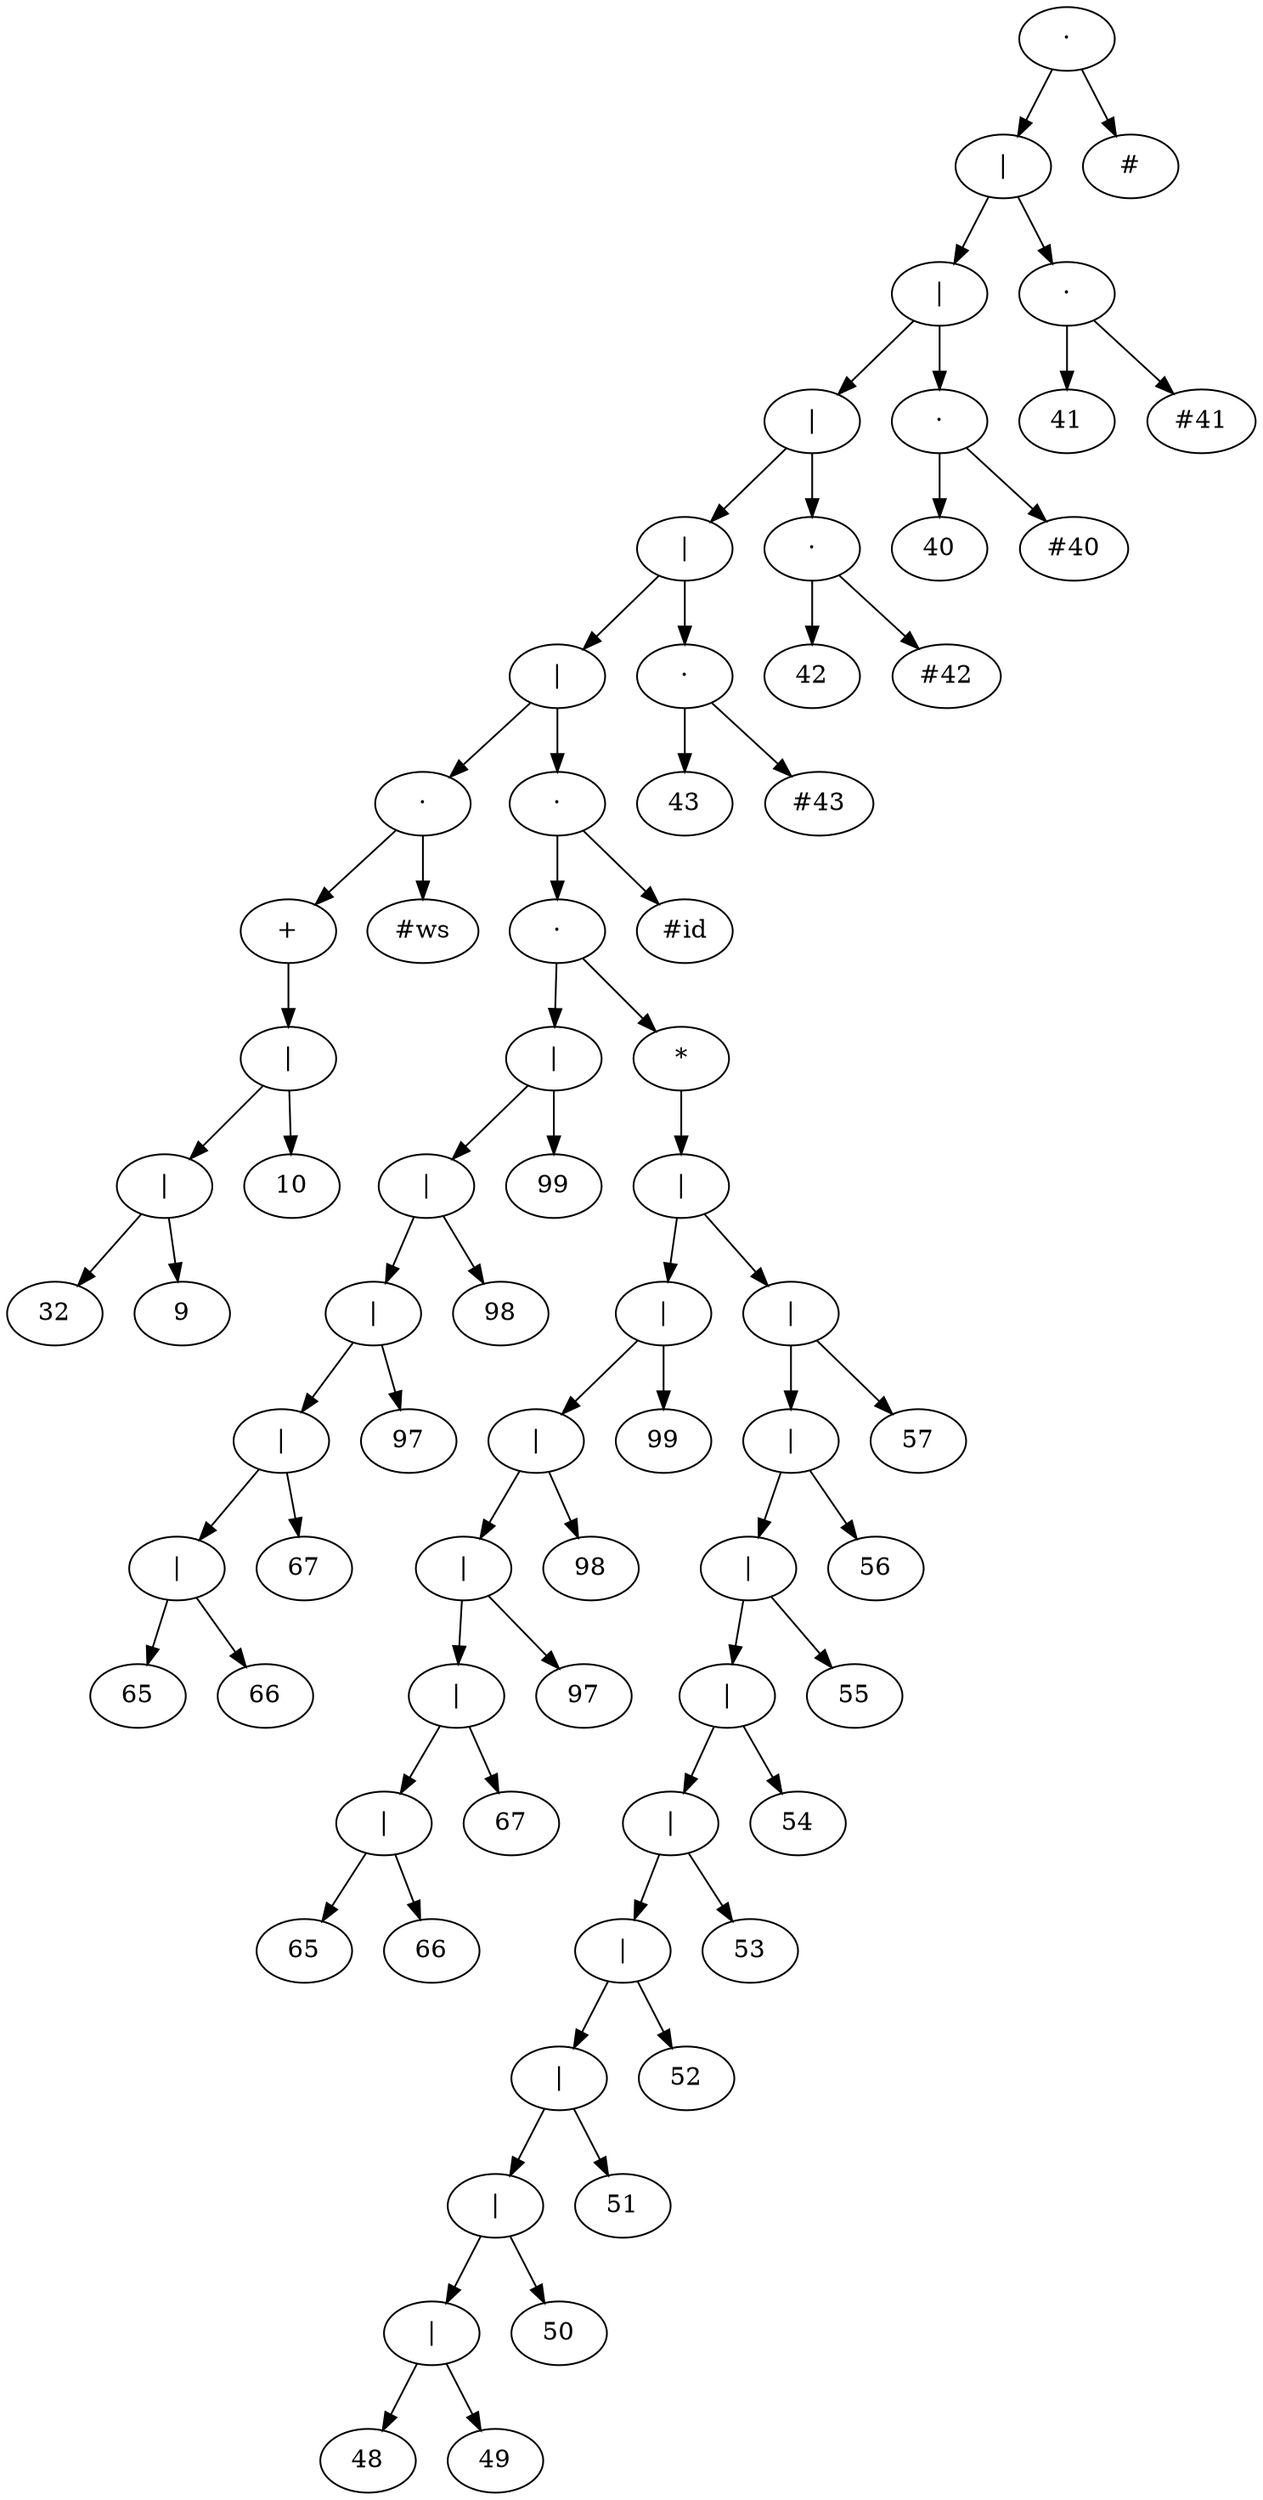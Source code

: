 digraph "Arbol Sintatico" {
n72 [label="·"];
n72 -> n70;
n70 [label="|"];
n70 -> n66;
n66 [label="|"];
n66 -> n62;
n62 [label="|"];
n62 -> n58;
n58 [label="|"];
n58 -> n54;
n54 [label="|"];
n54 -> n7;
n7 [label="·"];
n7 -> n5;
n5 [label="+"];
n5 -> n4;
n4 [label="|"];
n4 -> n2;
n2 [label="|"];
n2 -> n0;
n0 [label="32"];
n2 -> n1;
n1 [label="9"];
n4 -> n3;
n3 [label="10"];
n7 -> n6;
n6 [label="#ws"];
n54 -> n53;
n53 [label="·"];
n53 -> n51;
n51 [label="·"];
n51 -> n18;
n18 [label="|"];
n18 -> n16;
n16 [label="|"];
n16 -> n14;
n14 [label="|"];
n14 -> n12;
n12 [label="|"];
n12 -> n10;
n10 [label="|"];
n10 -> n8;
n8 [label="65"];
n10 -> n9;
n9 [label="66"];
n12 -> n11;
n11 [label="67"];
n14 -> n13;
n13 [label="97"];
n16 -> n15;
n15 [label="98"];
n18 -> n17;
n17 [label="99"];
n51 -> n50;
n50 [label="*"];
n50 -> n49;
n49 [label="|"];
n49 -> n29;
n29 [label="|"];
n29 -> n27;
n27 [label="|"];
n27 -> n25;
n25 [label="|"];
n25 -> n23;
n23 [label="|"];
n23 -> n21;
n21 [label="|"];
n21 -> n19;
n19 [label="65"];
n21 -> n20;
n20 [label="66"];
n23 -> n22;
n22 [label="67"];
n25 -> n24;
n24 [label="97"];
n27 -> n26;
n26 [label="98"];
n29 -> n28;
n28 [label="99"];
n49 -> n48;
n48 [label="|"];
n48 -> n46;
n46 [label="|"];
n46 -> n44;
n44 [label="|"];
n44 -> n42;
n42 [label="|"];
n42 -> n40;
n40 [label="|"];
n40 -> n38;
n38 [label="|"];
n38 -> n36;
n36 [label="|"];
n36 -> n34;
n34 [label="|"];
n34 -> n32;
n32 [label="|"];
n32 -> n30;
n30 [label="48"];
n32 -> n31;
n31 [label="49"];
n34 -> n33;
n33 [label="50"];
n36 -> n35;
n35 [label="51"];
n38 -> n37;
n37 [label="52"];
n40 -> n39;
n39 [label="53"];
n42 -> n41;
n41 [label="54"];
n44 -> n43;
n43 [label="55"];
n46 -> n45;
n45 [label="56"];
n48 -> n47;
n47 [label="57"];
n53 -> n52;
n52 [label="#id"];
n58 -> n57;
n57 [label="·"];
n57 -> n55;
n55 [label="43"];
n57 -> n56;
n56 [label="#43"];
n62 -> n61;
n61 [label="·"];
n61 -> n59;
n59 [label="42"];
n61 -> n60;
n60 [label="#42"];
n66 -> n65;
n65 [label="·"];
n65 -> n63;
n63 [label="40"];
n65 -> n64;
n64 [label="#40"];
n70 -> n69;
n69 [label="·"];
n69 -> n67;
n67 [label="41"];
n69 -> n68;
n68 [label="#41"];
n72 -> n71;
n71 [label="#"];

}